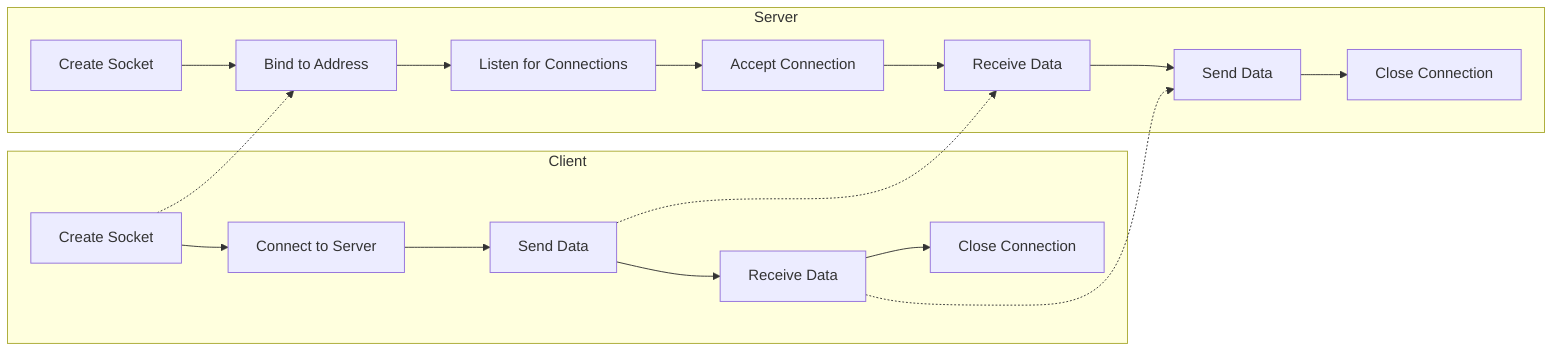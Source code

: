 graph LR;
	subgraph Server
		A[Create Socket] --> B[Bind to Address]
		B --> C[Listen for Connections]
		C --> D[Accept Connection]
		D --> E[Receive Data]
		E --> F[Send Data]
		F --> G[Close Connection]
	end

	subgraph Client
		H[Create Socket] --> I[Connect to Server]
		I --> J[Send Data]
		J --> K[Receive Data]
		K --> L[Close Connection]
	end

	H -.-> B
	J -.-> E
	K -.-> F